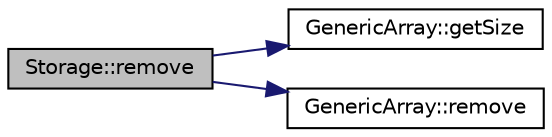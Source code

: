 digraph "Storage::remove"
{
 // INTERACTIVE_SVG=YES
 // LATEX_PDF_SIZE
  edge [fontname="Helvetica",fontsize="10",labelfontname="Helvetica",labelfontsize="10"];
  node [fontname="Helvetica",fontsize="10",shape=record];
  rankdir="LR";
  Node1 [label="Storage::remove",height=0.2,width=0.4,color="black", fillcolor="grey75", style="filled", fontcolor="black",tooltip="Removes an Item from the Storage according to its index."];
  Node1 -> Node2 [color="midnightblue",fontsize="10",style="solid"];
  Node2 [label="GenericArray::getSize",height=0.2,width=0.4,color="black", fillcolor="white", style="filled",URL="$class_generic_array.html#a5dbfcd8d8b33fe3806650d7aa3e1ca88",tooltip="Get Size of the Array."];
  Node1 -> Node3 [color="midnightblue",fontsize="10",style="solid"];
  Node3 [label="GenericArray::remove",height=0.2,width=0.4,color="black", fillcolor="white", style="filled",URL="$class_generic_array.html#ac934ab0bd415faae866e173bde54c564",tooltip="Removes an Element from the Array."];
}
